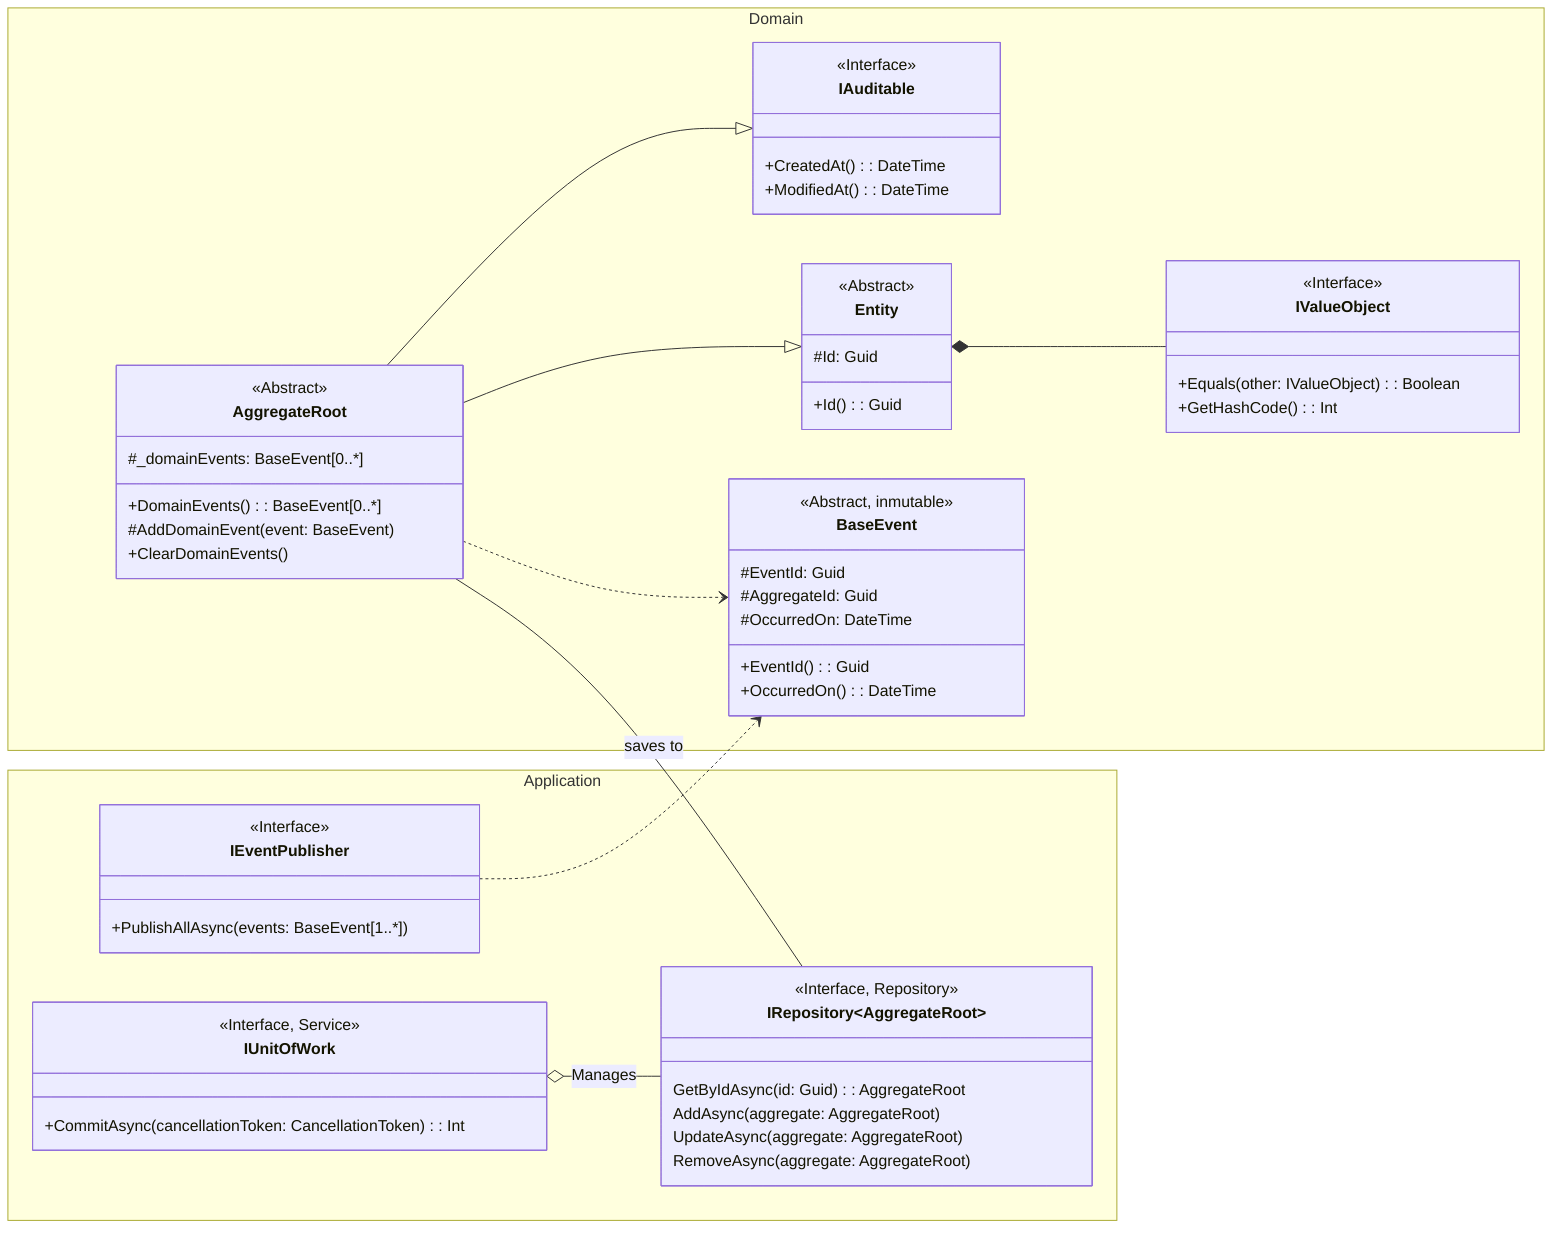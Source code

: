 classDiagram
    direction LR
    namespace Domain {
        class IValueObject
        class IAuditable
        class Entity
        class AggregateRoot
        class BaseEvent
    }
    namespace Application {
        class IEventPublisher
        class IRepository~AggregateRoot~
        class IUnitOfWork
    }
    class Entity {
        <<Abstract>>
        #Id: Guid
        +Id(): Guid
    }
    Entity *-- IValueObject

    class IAuditable {
        <<Interface>>
        +CreatedAt(): DateTime
        +ModifiedAt(): DateTime
    }

    class AggregateRoot {
        <<Abstract>>
        #_domainEvents: BaseEvent[0..*]
        +DomainEvents(): BaseEvent[0..*]
        #AddDomainEvent(event: BaseEvent)
        +ClearDomainEvents()
    }
    AggregateRoot --|> Entity
    AggregateRoot --|> IAuditable
    AggregateRoot ..> BaseEvent
    AggregateRoot -- IRepository~AggregateRoot~: saves to


    class IValueObject~IValueObject~ {
        <<Interface>>
        +Equals(other: IValueObject): Boolean
        +GetHashCode(): Int
    }

    class IEventPublisher {
        <<Interface>>
        +PublishAllAsync(events: BaseEvent[1..*])
    }
    IEventPublisher ..> BaseEvent

    class BaseEvent {
        <<Abstract, inmutable>>
        #EventId: Guid
        #AggregateId: Guid
        #OccurredOn: DateTime
        +EventId(): Guid
        +OccurredOn(): DateTime
}

    class IRepository~AggregateRoot~ {
        <<Interface, Repository>>
        GetByIdAsync(id: Guid): AggregateRoot
        AddAsync(aggregate: AggregateRoot)
        UpdateAsync(aggregate: AggregateRoot)
        RemoveAsync(aggregate: AggregateRoot)
    }

    class IUnitOfWork {
        <<Interface, Service>>
        +CommitAsync(cancellationToken: CancellationToken): Int
    }
    IUnitOfWork o-- IRepository~AggregateRoot~: Manages